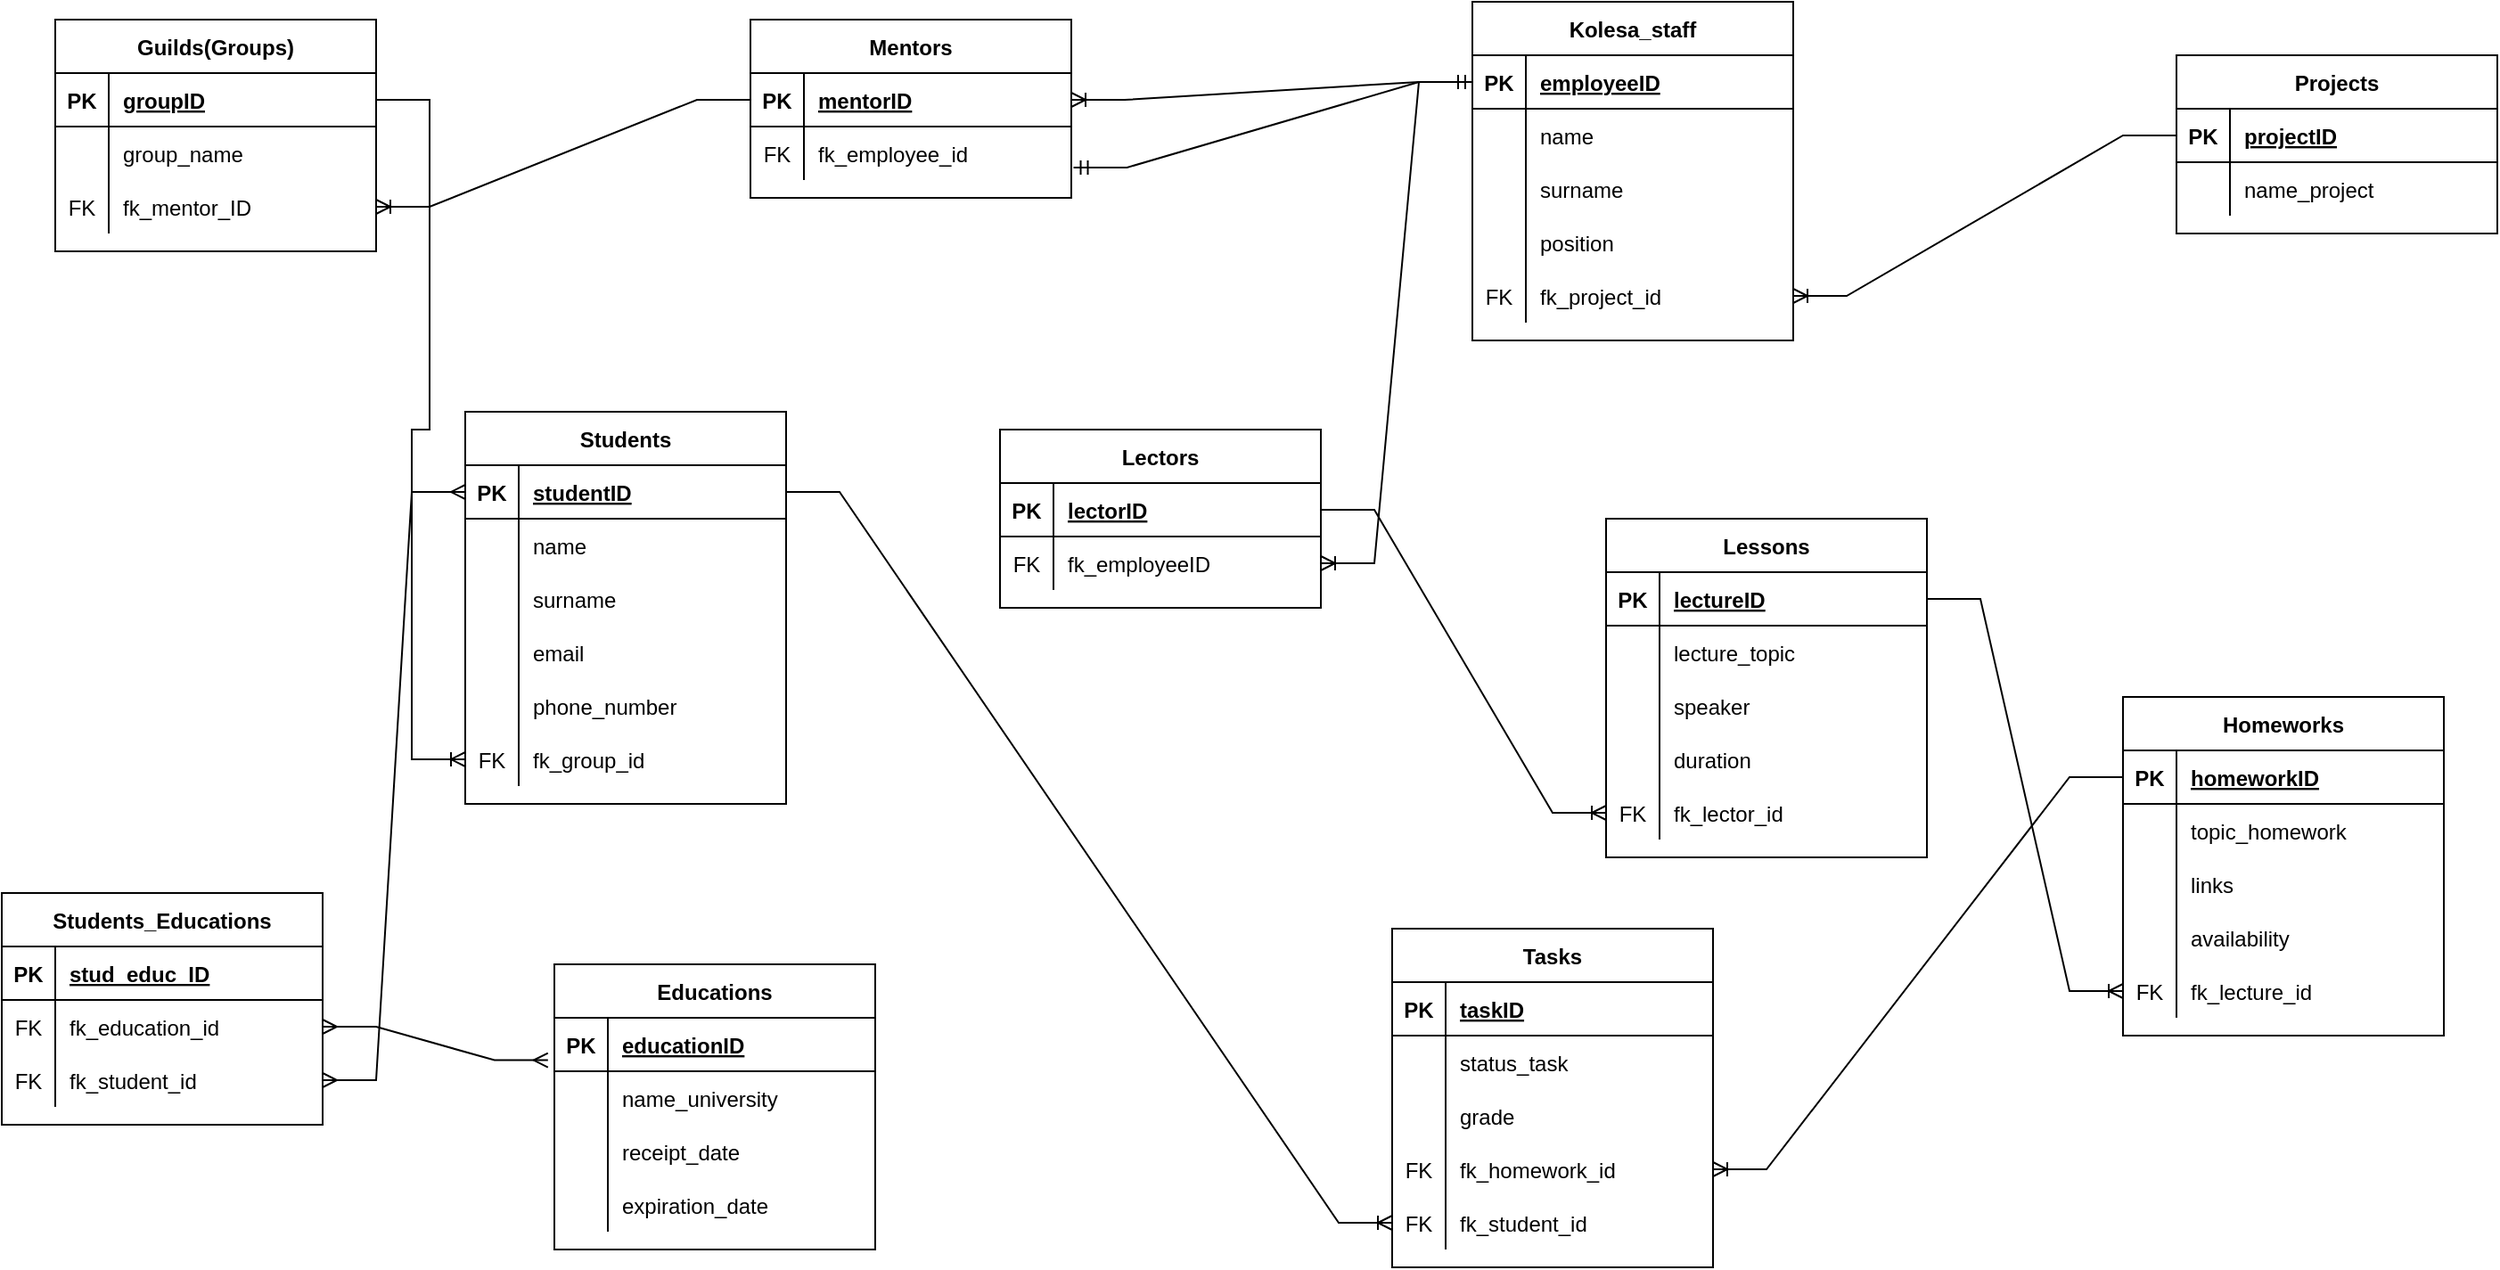 <mxfile version="20.4.0" type="device"><diagram id="Jk6Z-QrL-v_AgR-qYQv8" name="Страница 1"><mxGraphModel dx="1038" dy="521" grid="1" gridSize="10" guides="1" tooltips="1" connect="1" arrows="1" fold="1" page="1" pageScale="1" pageWidth="1600" pageHeight="1200" math="0" shadow="0"><root><mxCell id="0"/><mxCell id="1" parent="0"/><mxCell id="EWVESSJBIM8eGA957Fig-2" value="Students" style="shape=table;startSize=30;container=1;collapsible=1;childLayout=tableLayout;fixedRows=1;rowLines=0;fontStyle=1;align=center;resizeLast=1;" parent="1" vertex="1"><mxGeometry x="280" y="240" width="180" height="220" as="geometry"/></mxCell><mxCell id="EWVESSJBIM8eGA957Fig-3" value="" style="shape=tableRow;horizontal=0;startSize=0;swimlaneHead=0;swimlaneBody=0;fillColor=none;collapsible=0;dropTarget=0;points=[[0,0.5],[1,0.5]];portConstraint=eastwest;top=0;left=0;right=0;bottom=1;" parent="EWVESSJBIM8eGA957Fig-2" vertex="1"><mxGeometry y="30" width="180" height="30" as="geometry"/></mxCell><mxCell id="EWVESSJBIM8eGA957Fig-4" value="PK" style="shape=partialRectangle;connectable=0;fillColor=none;top=0;left=0;bottom=0;right=0;fontStyle=1;overflow=hidden;" parent="EWVESSJBIM8eGA957Fig-3" vertex="1"><mxGeometry width="30" height="30" as="geometry"><mxRectangle width="30" height="30" as="alternateBounds"/></mxGeometry></mxCell><mxCell id="EWVESSJBIM8eGA957Fig-5" value="studentID" style="shape=partialRectangle;connectable=0;fillColor=none;top=0;left=0;bottom=0;right=0;align=left;spacingLeft=6;fontStyle=5;overflow=hidden;" parent="EWVESSJBIM8eGA957Fig-3" vertex="1"><mxGeometry x="30" width="150" height="30" as="geometry"><mxRectangle width="150" height="30" as="alternateBounds"/></mxGeometry></mxCell><mxCell id="EWVESSJBIM8eGA957Fig-6" value="" style="shape=tableRow;horizontal=0;startSize=0;swimlaneHead=0;swimlaneBody=0;fillColor=none;collapsible=0;dropTarget=0;points=[[0,0.5],[1,0.5]];portConstraint=eastwest;top=0;left=0;right=0;bottom=0;" parent="EWVESSJBIM8eGA957Fig-2" vertex="1"><mxGeometry y="60" width="180" height="30" as="geometry"/></mxCell><mxCell id="EWVESSJBIM8eGA957Fig-7" value="" style="shape=partialRectangle;connectable=0;fillColor=none;top=0;left=0;bottom=0;right=0;editable=1;overflow=hidden;" parent="EWVESSJBIM8eGA957Fig-6" vertex="1"><mxGeometry width="30" height="30" as="geometry"><mxRectangle width="30" height="30" as="alternateBounds"/></mxGeometry></mxCell><mxCell id="EWVESSJBIM8eGA957Fig-8" value="name" style="shape=partialRectangle;connectable=0;fillColor=none;top=0;left=0;bottom=0;right=0;align=left;spacingLeft=6;overflow=hidden;" parent="EWVESSJBIM8eGA957Fig-6" vertex="1"><mxGeometry x="30" width="150" height="30" as="geometry"><mxRectangle width="150" height="30" as="alternateBounds"/></mxGeometry></mxCell><mxCell id="EWVESSJBIM8eGA957Fig-9" value="" style="shape=tableRow;horizontal=0;startSize=0;swimlaneHead=0;swimlaneBody=0;fillColor=none;collapsible=0;dropTarget=0;points=[[0,0.5],[1,0.5]];portConstraint=eastwest;top=0;left=0;right=0;bottom=0;" parent="EWVESSJBIM8eGA957Fig-2" vertex="1"><mxGeometry y="90" width="180" height="30" as="geometry"/></mxCell><mxCell id="EWVESSJBIM8eGA957Fig-10" value="" style="shape=partialRectangle;connectable=0;fillColor=none;top=0;left=0;bottom=0;right=0;editable=1;overflow=hidden;" parent="EWVESSJBIM8eGA957Fig-9" vertex="1"><mxGeometry width="30" height="30" as="geometry"><mxRectangle width="30" height="30" as="alternateBounds"/></mxGeometry></mxCell><mxCell id="EWVESSJBIM8eGA957Fig-11" value="surname" style="shape=partialRectangle;connectable=0;fillColor=none;top=0;left=0;bottom=0;right=0;align=left;spacingLeft=6;overflow=hidden;" parent="EWVESSJBIM8eGA957Fig-9" vertex="1"><mxGeometry x="30" width="150" height="30" as="geometry"><mxRectangle width="150" height="30" as="alternateBounds"/></mxGeometry></mxCell><mxCell id="EWVESSJBIM8eGA957Fig-12" value="" style="shape=tableRow;horizontal=0;startSize=0;swimlaneHead=0;swimlaneBody=0;fillColor=none;collapsible=0;dropTarget=0;points=[[0,0.5],[1,0.5]];portConstraint=eastwest;top=0;left=0;right=0;bottom=0;" parent="EWVESSJBIM8eGA957Fig-2" vertex="1"><mxGeometry y="120" width="180" height="30" as="geometry"/></mxCell><mxCell id="EWVESSJBIM8eGA957Fig-13" value="" style="shape=partialRectangle;connectable=0;fillColor=none;top=0;left=0;bottom=0;right=0;editable=1;overflow=hidden;" parent="EWVESSJBIM8eGA957Fig-12" vertex="1"><mxGeometry width="30" height="30" as="geometry"><mxRectangle width="30" height="30" as="alternateBounds"/></mxGeometry></mxCell><mxCell id="EWVESSJBIM8eGA957Fig-14" value="email" style="shape=partialRectangle;connectable=0;fillColor=none;top=0;left=0;bottom=0;right=0;align=left;spacingLeft=6;overflow=hidden;" parent="EWVESSJBIM8eGA957Fig-12" vertex="1"><mxGeometry x="30" width="150" height="30" as="geometry"><mxRectangle width="150" height="30" as="alternateBounds"/></mxGeometry></mxCell><mxCell id="EWVESSJBIM8eGA957Fig-15" value="" style="shape=tableRow;horizontal=0;startSize=0;swimlaneHead=0;swimlaneBody=0;fillColor=none;collapsible=0;dropTarget=0;points=[[0,0.5],[1,0.5]];portConstraint=eastwest;top=0;left=0;right=0;bottom=0;" parent="EWVESSJBIM8eGA957Fig-2" vertex="1"><mxGeometry y="150" width="180" height="30" as="geometry"/></mxCell><mxCell id="EWVESSJBIM8eGA957Fig-16" value="" style="shape=partialRectangle;connectable=0;fillColor=none;top=0;left=0;bottom=0;right=0;editable=1;overflow=hidden;" parent="EWVESSJBIM8eGA957Fig-15" vertex="1"><mxGeometry width="30" height="30" as="geometry"><mxRectangle width="30" height="30" as="alternateBounds"/></mxGeometry></mxCell><mxCell id="EWVESSJBIM8eGA957Fig-17" value="phone_number" style="shape=partialRectangle;connectable=0;fillColor=none;top=0;left=0;bottom=0;right=0;align=left;spacingLeft=6;overflow=hidden;" parent="EWVESSJBIM8eGA957Fig-15" vertex="1"><mxGeometry x="30" width="150" height="30" as="geometry"><mxRectangle width="150" height="30" as="alternateBounds"/></mxGeometry></mxCell><mxCell id="tkn9qqVCI7j-2H_ZCIQJ-44" value="" style="shape=tableRow;horizontal=0;startSize=0;swimlaneHead=0;swimlaneBody=0;fillColor=none;collapsible=0;dropTarget=0;points=[[0,0.5],[1,0.5]];portConstraint=eastwest;top=0;left=0;right=0;bottom=0;" parent="EWVESSJBIM8eGA957Fig-2" vertex="1"><mxGeometry y="180" width="180" height="30" as="geometry"/></mxCell><mxCell id="tkn9qqVCI7j-2H_ZCIQJ-45" value="FK" style="shape=partialRectangle;connectable=0;fillColor=none;top=0;left=0;bottom=0;right=0;fontStyle=0;overflow=hidden;" parent="tkn9qqVCI7j-2H_ZCIQJ-44" vertex="1"><mxGeometry width="30" height="30" as="geometry"><mxRectangle width="30" height="30" as="alternateBounds"/></mxGeometry></mxCell><mxCell id="tkn9qqVCI7j-2H_ZCIQJ-46" value="fk_group_id" style="shape=partialRectangle;connectable=0;fillColor=none;top=0;left=0;bottom=0;right=0;align=left;spacingLeft=6;fontStyle=0;overflow=hidden;" parent="tkn9qqVCI7j-2H_ZCIQJ-44" vertex="1"><mxGeometry x="30" width="150" height="30" as="geometry"><mxRectangle width="150" height="30" as="alternateBounds"/></mxGeometry></mxCell><mxCell id="EWVESSJBIM8eGA957Fig-18" value="Educations" style="shape=table;startSize=30;container=1;collapsible=1;childLayout=tableLayout;fixedRows=1;rowLines=0;fontStyle=1;align=center;resizeLast=1;" parent="1" vertex="1"><mxGeometry x="330" y="550" width="180" height="160" as="geometry"/></mxCell><mxCell id="EWVESSJBIM8eGA957Fig-19" value="" style="shape=tableRow;horizontal=0;startSize=0;swimlaneHead=0;swimlaneBody=0;fillColor=none;collapsible=0;dropTarget=0;points=[[0,0.5],[1,0.5]];portConstraint=eastwest;top=0;left=0;right=0;bottom=1;" parent="EWVESSJBIM8eGA957Fig-18" vertex="1"><mxGeometry y="30" width="180" height="30" as="geometry"/></mxCell><mxCell id="EWVESSJBIM8eGA957Fig-20" value="PK" style="shape=partialRectangle;connectable=0;fillColor=none;top=0;left=0;bottom=0;right=0;fontStyle=1;overflow=hidden;" parent="EWVESSJBIM8eGA957Fig-19" vertex="1"><mxGeometry width="30" height="30" as="geometry"><mxRectangle width="30" height="30" as="alternateBounds"/></mxGeometry></mxCell><mxCell id="EWVESSJBIM8eGA957Fig-21" value="educationID" style="shape=partialRectangle;connectable=0;fillColor=none;top=0;left=0;bottom=0;right=0;align=left;spacingLeft=6;fontStyle=5;overflow=hidden;" parent="EWVESSJBIM8eGA957Fig-19" vertex="1"><mxGeometry x="30" width="150" height="30" as="geometry"><mxRectangle width="150" height="30" as="alternateBounds"/></mxGeometry></mxCell><mxCell id="EWVESSJBIM8eGA957Fig-22" value="" style="shape=tableRow;horizontal=0;startSize=0;swimlaneHead=0;swimlaneBody=0;fillColor=none;collapsible=0;dropTarget=0;points=[[0,0.5],[1,0.5]];portConstraint=eastwest;top=0;left=0;right=0;bottom=0;" parent="EWVESSJBIM8eGA957Fig-18" vertex="1"><mxGeometry y="60" width="180" height="30" as="geometry"/></mxCell><mxCell id="EWVESSJBIM8eGA957Fig-23" value="" style="shape=partialRectangle;connectable=0;fillColor=none;top=0;left=0;bottom=0;right=0;editable=1;overflow=hidden;" parent="EWVESSJBIM8eGA957Fig-22" vertex="1"><mxGeometry width="30" height="30" as="geometry"><mxRectangle width="30" height="30" as="alternateBounds"/></mxGeometry></mxCell><mxCell id="EWVESSJBIM8eGA957Fig-24" value="name_university" style="shape=partialRectangle;connectable=0;fillColor=none;top=0;left=0;bottom=0;right=0;align=left;spacingLeft=6;overflow=hidden;" parent="EWVESSJBIM8eGA957Fig-22" vertex="1"><mxGeometry x="30" width="150" height="30" as="geometry"><mxRectangle width="150" height="30" as="alternateBounds"/></mxGeometry></mxCell><mxCell id="EWVESSJBIM8eGA957Fig-25" value="" style="shape=tableRow;horizontal=0;startSize=0;swimlaneHead=0;swimlaneBody=0;fillColor=none;collapsible=0;dropTarget=0;points=[[0,0.5],[1,0.5]];portConstraint=eastwest;top=0;left=0;right=0;bottom=0;" parent="EWVESSJBIM8eGA957Fig-18" vertex="1"><mxGeometry y="90" width="180" height="30" as="geometry"/></mxCell><mxCell id="EWVESSJBIM8eGA957Fig-26" value="" style="shape=partialRectangle;connectable=0;fillColor=none;top=0;left=0;bottom=0;right=0;editable=1;overflow=hidden;" parent="EWVESSJBIM8eGA957Fig-25" vertex="1"><mxGeometry width="30" height="30" as="geometry"><mxRectangle width="30" height="30" as="alternateBounds"/></mxGeometry></mxCell><mxCell id="EWVESSJBIM8eGA957Fig-27" value="receipt_date" style="shape=partialRectangle;connectable=0;fillColor=none;top=0;left=0;bottom=0;right=0;align=left;spacingLeft=6;overflow=hidden;" parent="EWVESSJBIM8eGA957Fig-25" vertex="1"><mxGeometry x="30" width="150" height="30" as="geometry"><mxRectangle width="150" height="30" as="alternateBounds"/></mxGeometry></mxCell><mxCell id="EWVESSJBIM8eGA957Fig-28" value="" style="shape=tableRow;horizontal=0;startSize=0;swimlaneHead=0;swimlaneBody=0;fillColor=none;collapsible=0;dropTarget=0;points=[[0,0.5],[1,0.5]];portConstraint=eastwest;top=0;left=0;right=0;bottom=0;" parent="EWVESSJBIM8eGA957Fig-18" vertex="1"><mxGeometry y="120" width="180" height="30" as="geometry"/></mxCell><mxCell id="EWVESSJBIM8eGA957Fig-29" value="" style="shape=partialRectangle;connectable=0;fillColor=none;top=0;left=0;bottom=0;right=0;editable=1;overflow=hidden;" parent="EWVESSJBIM8eGA957Fig-28" vertex="1"><mxGeometry width="30" height="30" as="geometry"><mxRectangle width="30" height="30" as="alternateBounds"/></mxGeometry></mxCell><mxCell id="EWVESSJBIM8eGA957Fig-30" value="expiration_date" style="shape=partialRectangle;connectable=0;fillColor=none;top=0;left=0;bottom=0;right=0;align=left;spacingLeft=6;overflow=hidden;" parent="EWVESSJBIM8eGA957Fig-28" vertex="1"><mxGeometry x="30" width="150" height="30" as="geometry"><mxRectangle width="150" height="30" as="alternateBounds"/></mxGeometry></mxCell><mxCell id="EWVESSJBIM8eGA957Fig-31" value="Kolesa_staff" style="shape=table;startSize=30;container=1;collapsible=1;childLayout=tableLayout;fixedRows=1;rowLines=0;fontStyle=1;align=center;resizeLast=1;" parent="1" vertex="1"><mxGeometry x="845" y="10" width="180" height="190" as="geometry"/></mxCell><mxCell id="EWVESSJBIM8eGA957Fig-32" value="" style="shape=tableRow;horizontal=0;startSize=0;swimlaneHead=0;swimlaneBody=0;fillColor=none;collapsible=0;dropTarget=0;points=[[0,0.5],[1,0.5]];portConstraint=eastwest;top=0;left=0;right=0;bottom=1;" parent="EWVESSJBIM8eGA957Fig-31" vertex="1"><mxGeometry y="30" width="180" height="30" as="geometry"/></mxCell><mxCell id="EWVESSJBIM8eGA957Fig-33" value="PK" style="shape=partialRectangle;connectable=0;fillColor=none;top=0;left=0;bottom=0;right=0;fontStyle=1;overflow=hidden;" parent="EWVESSJBIM8eGA957Fig-32" vertex="1"><mxGeometry width="30" height="30" as="geometry"><mxRectangle width="30" height="30" as="alternateBounds"/></mxGeometry></mxCell><mxCell id="EWVESSJBIM8eGA957Fig-34" value="employeeID" style="shape=partialRectangle;connectable=0;fillColor=none;top=0;left=0;bottom=0;right=0;align=left;spacingLeft=6;fontStyle=5;overflow=hidden;" parent="EWVESSJBIM8eGA957Fig-32" vertex="1"><mxGeometry x="30" width="150" height="30" as="geometry"><mxRectangle width="150" height="30" as="alternateBounds"/></mxGeometry></mxCell><mxCell id="EWVESSJBIM8eGA957Fig-35" value="" style="shape=tableRow;horizontal=0;startSize=0;swimlaneHead=0;swimlaneBody=0;fillColor=none;collapsible=0;dropTarget=0;points=[[0,0.5],[1,0.5]];portConstraint=eastwest;top=0;left=0;right=0;bottom=0;" parent="EWVESSJBIM8eGA957Fig-31" vertex="1"><mxGeometry y="60" width="180" height="30" as="geometry"/></mxCell><mxCell id="EWVESSJBIM8eGA957Fig-36" value="" style="shape=partialRectangle;connectable=0;fillColor=none;top=0;left=0;bottom=0;right=0;editable=1;overflow=hidden;" parent="EWVESSJBIM8eGA957Fig-35" vertex="1"><mxGeometry width="30" height="30" as="geometry"><mxRectangle width="30" height="30" as="alternateBounds"/></mxGeometry></mxCell><mxCell id="EWVESSJBIM8eGA957Fig-37" value="name" style="shape=partialRectangle;connectable=0;fillColor=none;top=0;left=0;bottom=0;right=0;align=left;spacingLeft=6;overflow=hidden;" parent="EWVESSJBIM8eGA957Fig-35" vertex="1"><mxGeometry x="30" width="150" height="30" as="geometry"><mxRectangle width="150" height="30" as="alternateBounds"/></mxGeometry></mxCell><mxCell id="EWVESSJBIM8eGA957Fig-38" value="" style="shape=tableRow;horizontal=0;startSize=0;swimlaneHead=0;swimlaneBody=0;fillColor=none;collapsible=0;dropTarget=0;points=[[0,0.5],[1,0.5]];portConstraint=eastwest;top=0;left=0;right=0;bottom=0;" parent="EWVESSJBIM8eGA957Fig-31" vertex="1"><mxGeometry y="90" width="180" height="30" as="geometry"/></mxCell><mxCell id="EWVESSJBIM8eGA957Fig-39" value="" style="shape=partialRectangle;connectable=0;fillColor=none;top=0;left=0;bottom=0;right=0;editable=1;overflow=hidden;" parent="EWVESSJBIM8eGA957Fig-38" vertex="1"><mxGeometry width="30" height="30" as="geometry"><mxRectangle width="30" height="30" as="alternateBounds"/></mxGeometry></mxCell><mxCell id="EWVESSJBIM8eGA957Fig-40" value="surname" style="shape=partialRectangle;connectable=0;fillColor=none;top=0;left=0;bottom=0;right=0;align=left;spacingLeft=6;overflow=hidden;" parent="EWVESSJBIM8eGA957Fig-38" vertex="1"><mxGeometry x="30" width="150" height="30" as="geometry"><mxRectangle width="150" height="30" as="alternateBounds"/></mxGeometry></mxCell><mxCell id="NXKLkAUmC9f2-T8aGfU1-58" value="" style="shape=tableRow;horizontal=0;startSize=0;swimlaneHead=0;swimlaneBody=0;fillColor=none;collapsible=0;dropTarget=0;points=[[0,0.5],[1,0.5]];portConstraint=eastwest;top=0;left=0;right=0;bottom=0;" parent="EWVESSJBIM8eGA957Fig-31" vertex="1"><mxGeometry y="120" width="180" height="30" as="geometry"/></mxCell><mxCell id="NXKLkAUmC9f2-T8aGfU1-59" value="" style="shape=partialRectangle;connectable=0;fillColor=none;top=0;left=0;bottom=0;right=0;editable=1;overflow=hidden;" parent="NXKLkAUmC9f2-T8aGfU1-58" vertex="1"><mxGeometry width="30" height="30" as="geometry"><mxRectangle width="30" height="30" as="alternateBounds"/></mxGeometry></mxCell><mxCell id="NXKLkAUmC9f2-T8aGfU1-60" value="position" style="shape=partialRectangle;connectable=0;fillColor=none;top=0;left=0;bottom=0;right=0;align=left;spacingLeft=6;overflow=hidden;" parent="NXKLkAUmC9f2-T8aGfU1-58" vertex="1"><mxGeometry x="30" width="150" height="30" as="geometry"><mxRectangle width="150" height="30" as="alternateBounds"/></mxGeometry></mxCell><mxCell id="ilPEvi_KDEx__4iAe6iM-4" value="" style="shape=tableRow;horizontal=0;startSize=0;swimlaneHead=0;swimlaneBody=0;fillColor=none;collapsible=0;dropTarget=0;points=[[0,0.5],[1,0.5]];portConstraint=eastwest;top=0;left=0;right=0;bottom=0;" vertex="1" parent="EWVESSJBIM8eGA957Fig-31"><mxGeometry y="150" width="180" height="30" as="geometry"/></mxCell><mxCell id="ilPEvi_KDEx__4iAe6iM-5" value="FK" style="shape=partialRectangle;connectable=0;fillColor=none;top=0;left=0;bottom=0;right=0;fontStyle=0;overflow=hidden;" vertex="1" parent="ilPEvi_KDEx__4iAe6iM-4"><mxGeometry width="30" height="30" as="geometry"><mxRectangle width="30" height="30" as="alternateBounds"/></mxGeometry></mxCell><mxCell id="ilPEvi_KDEx__4iAe6iM-6" value="fk_project_id" style="shape=partialRectangle;connectable=0;fillColor=none;top=0;left=0;bottom=0;right=0;align=left;spacingLeft=6;fontStyle=0;overflow=hidden;" vertex="1" parent="ilPEvi_KDEx__4iAe6iM-4"><mxGeometry x="30" width="150" height="30" as="geometry"><mxRectangle width="150" height="30" as="alternateBounds"/></mxGeometry></mxCell><mxCell id="NXKLkAUmC9f2-T8aGfU1-1" value="Lessons" style="shape=table;startSize=30;container=1;collapsible=1;childLayout=tableLayout;fixedRows=1;rowLines=0;fontStyle=1;align=center;resizeLast=1;" parent="1" vertex="1"><mxGeometry x="920" y="300" width="180" height="190" as="geometry"/></mxCell><mxCell id="NXKLkAUmC9f2-T8aGfU1-2" value="" style="shape=tableRow;horizontal=0;startSize=0;swimlaneHead=0;swimlaneBody=0;fillColor=none;collapsible=0;dropTarget=0;points=[[0,0.5],[1,0.5]];portConstraint=eastwest;top=0;left=0;right=0;bottom=1;" parent="NXKLkAUmC9f2-T8aGfU1-1" vertex="1"><mxGeometry y="30" width="180" height="30" as="geometry"/></mxCell><mxCell id="NXKLkAUmC9f2-T8aGfU1-3" value="PK" style="shape=partialRectangle;connectable=0;fillColor=none;top=0;left=0;bottom=0;right=0;fontStyle=1;overflow=hidden;" parent="NXKLkAUmC9f2-T8aGfU1-2" vertex="1"><mxGeometry width="30" height="30" as="geometry"><mxRectangle width="30" height="30" as="alternateBounds"/></mxGeometry></mxCell><mxCell id="NXKLkAUmC9f2-T8aGfU1-4" value="lectureID" style="shape=partialRectangle;connectable=0;fillColor=none;top=0;left=0;bottom=0;right=0;align=left;spacingLeft=6;fontStyle=5;overflow=hidden;" parent="NXKLkAUmC9f2-T8aGfU1-2" vertex="1"><mxGeometry x="30" width="150" height="30" as="geometry"><mxRectangle width="150" height="30" as="alternateBounds"/></mxGeometry></mxCell><mxCell id="NXKLkAUmC9f2-T8aGfU1-5" value="" style="shape=tableRow;horizontal=0;startSize=0;swimlaneHead=0;swimlaneBody=0;fillColor=none;collapsible=0;dropTarget=0;points=[[0,0.5],[1,0.5]];portConstraint=eastwest;top=0;left=0;right=0;bottom=0;" parent="NXKLkAUmC9f2-T8aGfU1-1" vertex="1"><mxGeometry y="60" width="180" height="30" as="geometry"/></mxCell><mxCell id="NXKLkAUmC9f2-T8aGfU1-6" value="" style="shape=partialRectangle;connectable=0;fillColor=none;top=0;left=0;bottom=0;right=0;editable=1;overflow=hidden;" parent="NXKLkAUmC9f2-T8aGfU1-5" vertex="1"><mxGeometry width="30" height="30" as="geometry"><mxRectangle width="30" height="30" as="alternateBounds"/></mxGeometry></mxCell><mxCell id="NXKLkAUmC9f2-T8aGfU1-7" value="lecture_topic" style="shape=partialRectangle;connectable=0;fillColor=none;top=0;left=0;bottom=0;right=0;align=left;spacingLeft=6;overflow=hidden;" parent="NXKLkAUmC9f2-T8aGfU1-5" vertex="1"><mxGeometry x="30" width="150" height="30" as="geometry"><mxRectangle width="150" height="30" as="alternateBounds"/></mxGeometry></mxCell><mxCell id="NXKLkAUmC9f2-T8aGfU1-8" value="" style="shape=tableRow;horizontal=0;startSize=0;swimlaneHead=0;swimlaneBody=0;fillColor=none;collapsible=0;dropTarget=0;points=[[0,0.5],[1,0.5]];portConstraint=eastwest;top=0;left=0;right=0;bottom=0;" parent="NXKLkAUmC9f2-T8aGfU1-1" vertex="1"><mxGeometry y="90" width="180" height="30" as="geometry"/></mxCell><mxCell id="NXKLkAUmC9f2-T8aGfU1-9" value="" style="shape=partialRectangle;connectable=0;fillColor=none;top=0;left=0;bottom=0;right=0;editable=1;overflow=hidden;" parent="NXKLkAUmC9f2-T8aGfU1-8" vertex="1"><mxGeometry width="30" height="30" as="geometry"><mxRectangle width="30" height="30" as="alternateBounds"/></mxGeometry></mxCell><mxCell id="NXKLkAUmC9f2-T8aGfU1-10" value="speaker" style="shape=partialRectangle;connectable=0;fillColor=none;top=0;left=0;bottom=0;right=0;align=left;spacingLeft=6;overflow=hidden;" parent="NXKLkAUmC9f2-T8aGfU1-8" vertex="1"><mxGeometry x="30" width="150" height="30" as="geometry"><mxRectangle width="150" height="30" as="alternateBounds"/></mxGeometry></mxCell><mxCell id="NXKLkAUmC9f2-T8aGfU1-11" value="" style="shape=tableRow;horizontal=0;startSize=0;swimlaneHead=0;swimlaneBody=0;fillColor=none;collapsible=0;dropTarget=0;points=[[0,0.5],[1,0.5]];portConstraint=eastwest;top=0;left=0;right=0;bottom=0;" parent="NXKLkAUmC9f2-T8aGfU1-1" vertex="1"><mxGeometry y="120" width="180" height="30" as="geometry"/></mxCell><mxCell id="NXKLkAUmC9f2-T8aGfU1-12" value="" style="shape=partialRectangle;connectable=0;fillColor=none;top=0;left=0;bottom=0;right=0;editable=1;overflow=hidden;" parent="NXKLkAUmC9f2-T8aGfU1-11" vertex="1"><mxGeometry width="30" height="30" as="geometry"><mxRectangle width="30" height="30" as="alternateBounds"/></mxGeometry></mxCell><mxCell id="NXKLkAUmC9f2-T8aGfU1-13" value="duration" style="shape=partialRectangle;connectable=0;fillColor=none;top=0;left=0;bottom=0;right=0;align=left;spacingLeft=6;overflow=hidden;" parent="NXKLkAUmC9f2-T8aGfU1-11" vertex="1"><mxGeometry x="30" width="150" height="30" as="geometry"><mxRectangle width="150" height="30" as="alternateBounds"/></mxGeometry></mxCell><mxCell id="tkn9qqVCI7j-2H_ZCIQJ-50" value="" style="shape=tableRow;horizontal=0;startSize=0;swimlaneHead=0;swimlaneBody=0;fillColor=none;collapsible=0;dropTarget=0;points=[[0,0.5],[1,0.5]];portConstraint=eastwest;top=0;left=0;right=0;bottom=0;" parent="NXKLkAUmC9f2-T8aGfU1-1" vertex="1"><mxGeometry y="150" width="180" height="30" as="geometry"/></mxCell><mxCell id="tkn9qqVCI7j-2H_ZCIQJ-51" value="FK" style="shape=partialRectangle;connectable=0;fillColor=none;top=0;left=0;bottom=0;right=0;fontStyle=0;overflow=hidden;" parent="tkn9qqVCI7j-2H_ZCIQJ-50" vertex="1"><mxGeometry width="30" height="30" as="geometry"><mxRectangle width="30" height="30" as="alternateBounds"/></mxGeometry></mxCell><mxCell id="tkn9qqVCI7j-2H_ZCIQJ-52" value="fk_lector_id" style="shape=partialRectangle;connectable=0;fillColor=none;top=0;left=0;bottom=0;right=0;align=left;spacingLeft=6;fontStyle=0;overflow=hidden;" parent="tkn9qqVCI7j-2H_ZCIQJ-50" vertex="1"><mxGeometry x="30" width="150" height="30" as="geometry"><mxRectangle width="150" height="30" as="alternateBounds"/></mxGeometry></mxCell><mxCell id="NXKLkAUmC9f2-T8aGfU1-20" value="Homeworks" style="shape=table;startSize=30;container=1;collapsible=1;childLayout=tableLayout;fixedRows=1;rowLines=0;fontStyle=1;align=center;resizeLast=1;" parent="1" vertex="1"><mxGeometry x="1210" y="400" width="180" height="190" as="geometry"/></mxCell><mxCell id="NXKLkAUmC9f2-T8aGfU1-21" value="" style="shape=tableRow;horizontal=0;startSize=0;swimlaneHead=0;swimlaneBody=0;fillColor=none;collapsible=0;dropTarget=0;points=[[0,0.5],[1,0.5]];portConstraint=eastwest;top=0;left=0;right=0;bottom=1;" parent="NXKLkAUmC9f2-T8aGfU1-20" vertex="1"><mxGeometry y="30" width="180" height="30" as="geometry"/></mxCell><mxCell id="NXKLkAUmC9f2-T8aGfU1-22" value="PK" style="shape=partialRectangle;connectable=0;fillColor=none;top=0;left=0;bottom=0;right=0;fontStyle=1;overflow=hidden;" parent="NXKLkAUmC9f2-T8aGfU1-21" vertex="1"><mxGeometry width="30" height="30" as="geometry"><mxRectangle width="30" height="30" as="alternateBounds"/></mxGeometry></mxCell><mxCell id="NXKLkAUmC9f2-T8aGfU1-23" value="homeworkID" style="shape=partialRectangle;connectable=0;fillColor=none;top=0;left=0;bottom=0;right=0;align=left;spacingLeft=6;fontStyle=5;overflow=hidden;" parent="NXKLkAUmC9f2-T8aGfU1-21" vertex="1"><mxGeometry x="30" width="150" height="30" as="geometry"><mxRectangle width="150" height="30" as="alternateBounds"/></mxGeometry></mxCell><mxCell id="NXKLkAUmC9f2-T8aGfU1-24" value="" style="shape=tableRow;horizontal=0;startSize=0;swimlaneHead=0;swimlaneBody=0;fillColor=none;collapsible=0;dropTarget=0;points=[[0,0.5],[1,0.5]];portConstraint=eastwest;top=0;left=0;right=0;bottom=0;" parent="NXKLkAUmC9f2-T8aGfU1-20" vertex="1"><mxGeometry y="60" width="180" height="30" as="geometry"/></mxCell><mxCell id="NXKLkAUmC9f2-T8aGfU1-25" value="" style="shape=partialRectangle;connectable=0;fillColor=none;top=0;left=0;bottom=0;right=0;editable=1;overflow=hidden;" parent="NXKLkAUmC9f2-T8aGfU1-24" vertex="1"><mxGeometry width="30" height="30" as="geometry"><mxRectangle width="30" height="30" as="alternateBounds"/></mxGeometry></mxCell><mxCell id="NXKLkAUmC9f2-T8aGfU1-26" value="topic_homework" style="shape=partialRectangle;connectable=0;fillColor=none;top=0;left=0;bottom=0;right=0;align=left;spacingLeft=6;overflow=hidden;" parent="NXKLkAUmC9f2-T8aGfU1-24" vertex="1"><mxGeometry x="30" width="150" height="30" as="geometry"><mxRectangle width="150" height="30" as="alternateBounds"/></mxGeometry></mxCell><mxCell id="NXKLkAUmC9f2-T8aGfU1-30" value="" style="shape=tableRow;horizontal=0;startSize=0;swimlaneHead=0;swimlaneBody=0;fillColor=none;collapsible=0;dropTarget=0;points=[[0,0.5],[1,0.5]];portConstraint=eastwest;top=0;left=0;right=0;bottom=0;" parent="NXKLkAUmC9f2-T8aGfU1-20" vertex="1"><mxGeometry y="90" width="180" height="30" as="geometry"/></mxCell><mxCell id="NXKLkAUmC9f2-T8aGfU1-31" value="" style="shape=partialRectangle;connectable=0;fillColor=none;top=0;left=0;bottom=0;right=0;editable=1;overflow=hidden;" parent="NXKLkAUmC9f2-T8aGfU1-30" vertex="1"><mxGeometry width="30" height="30" as="geometry"><mxRectangle width="30" height="30" as="alternateBounds"/></mxGeometry></mxCell><mxCell id="NXKLkAUmC9f2-T8aGfU1-32" value="links" style="shape=partialRectangle;connectable=0;fillColor=none;top=0;left=0;bottom=0;right=0;align=left;spacingLeft=6;overflow=hidden;" parent="NXKLkAUmC9f2-T8aGfU1-30" vertex="1"><mxGeometry x="30" width="150" height="30" as="geometry"><mxRectangle width="150" height="30" as="alternateBounds"/></mxGeometry></mxCell><mxCell id="NXKLkAUmC9f2-T8aGfU1-33" value="" style="shape=tableRow;horizontal=0;startSize=0;swimlaneHead=0;swimlaneBody=0;fillColor=none;collapsible=0;dropTarget=0;points=[[0,0.5],[1,0.5]];portConstraint=eastwest;top=0;left=0;right=0;bottom=0;" parent="NXKLkAUmC9f2-T8aGfU1-20" vertex="1"><mxGeometry y="120" width="180" height="30" as="geometry"/></mxCell><mxCell id="NXKLkAUmC9f2-T8aGfU1-34" value="" style="shape=partialRectangle;connectable=0;fillColor=none;top=0;left=0;bottom=0;right=0;editable=1;overflow=hidden;" parent="NXKLkAUmC9f2-T8aGfU1-33" vertex="1"><mxGeometry width="30" height="30" as="geometry"><mxRectangle width="30" height="30" as="alternateBounds"/></mxGeometry></mxCell><mxCell id="NXKLkAUmC9f2-T8aGfU1-35" value="availability" style="shape=partialRectangle;connectable=0;fillColor=none;top=0;left=0;bottom=0;right=0;align=left;spacingLeft=6;overflow=hidden;" parent="NXKLkAUmC9f2-T8aGfU1-33" vertex="1"><mxGeometry x="30" width="150" height="30" as="geometry"><mxRectangle width="150" height="30" as="alternateBounds"/></mxGeometry></mxCell><mxCell id="tkn9qqVCI7j-2H_ZCIQJ-14" value="" style="shape=tableRow;horizontal=0;startSize=0;swimlaneHead=0;swimlaneBody=0;fillColor=none;collapsible=0;dropTarget=0;points=[[0,0.5],[1,0.5]];portConstraint=eastwest;top=0;left=0;right=0;bottom=0;" parent="NXKLkAUmC9f2-T8aGfU1-20" vertex="1"><mxGeometry y="150" width="180" height="30" as="geometry"/></mxCell><mxCell id="tkn9qqVCI7j-2H_ZCIQJ-15" value="FK" style="shape=partialRectangle;connectable=0;fillColor=none;top=0;left=0;bottom=0;right=0;fontStyle=0;overflow=hidden;" parent="tkn9qqVCI7j-2H_ZCIQJ-14" vertex="1"><mxGeometry width="30" height="30" as="geometry"><mxRectangle width="30" height="30" as="alternateBounds"/></mxGeometry></mxCell><mxCell id="tkn9qqVCI7j-2H_ZCIQJ-16" value="fk_lecture_id" style="shape=partialRectangle;connectable=0;fillColor=none;top=0;left=0;bottom=0;right=0;align=left;spacingLeft=6;fontStyle=0;overflow=hidden;" parent="tkn9qqVCI7j-2H_ZCIQJ-14" vertex="1"><mxGeometry x="30" width="150" height="30" as="geometry"><mxRectangle width="150" height="30" as="alternateBounds"/></mxGeometry></mxCell><mxCell id="NXKLkAUmC9f2-T8aGfU1-36" value="Tasks" style="shape=table;startSize=30;container=1;collapsible=1;childLayout=tableLayout;fixedRows=1;rowLines=0;fontStyle=1;align=center;resizeLast=1;" parent="1" vertex="1"><mxGeometry x="800" y="530" width="180" height="190" as="geometry"/></mxCell><mxCell id="NXKLkAUmC9f2-T8aGfU1-37" value="" style="shape=tableRow;horizontal=0;startSize=0;swimlaneHead=0;swimlaneBody=0;fillColor=none;collapsible=0;dropTarget=0;points=[[0,0.5],[1,0.5]];portConstraint=eastwest;top=0;left=0;right=0;bottom=1;" parent="NXKLkAUmC9f2-T8aGfU1-36" vertex="1"><mxGeometry y="30" width="180" height="30" as="geometry"/></mxCell><mxCell id="NXKLkAUmC9f2-T8aGfU1-38" value="PK" style="shape=partialRectangle;connectable=0;fillColor=none;top=0;left=0;bottom=0;right=0;fontStyle=1;overflow=hidden;" parent="NXKLkAUmC9f2-T8aGfU1-37" vertex="1"><mxGeometry width="30" height="30" as="geometry"><mxRectangle width="30" height="30" as="alternateBounds"/></mxGeometry></mxCell><mxCell id="NXKLkAUmC9f2-T8aGfU1-39" value="taskID" style="shape=partialRectangle;connectable=0;fillColor=none;top=0;left=0;bottom=0;right=0;align=left;spacingLeft=6;fontStyle=5;overflow=hidden;" parent="NXKLkAUmC9f2-T8aGfU1-37" vertex="1"><mxGeometry x="30" width="150" height="30" as="geometry"><mxRectangle width="150" height="30" as="alternateBounds"/></mxGeometry></mxCell><mxCell id="NXKLkAUmC9f2-T8aGfU1-40" value="" style="shape=tableRow;horizontal=0;startSize=0;swimlaneHead=0;swimlaneBody=0;fillColor=none;collapsible=0;dropTarget=0;points=[[0,0.5],[1,0.5]];portConstraint=eastwest;top=0;left=0;right=0;bottom=0;" parent="NXKLkAUmC9f2-T8aGfU1-36" vertex="1"><mxGeometry y="60" width="180" height="30" as="geometry"/></mxCell><mxCell id="NXKLkAUmC9f2-T8aGfU1-41" value="" style="shape=partialRectangle;connectable=0;fillColor=none;top=0;left=0;bottom=0;right=0;editable=1;overflow=hidden;" parent="NXKLkAUmC9f2-T8aGfU1-40" vertex="1"><mxGeometry width="30" height="30" as="geometry"><mxRectangle width="30" height="30" as="alternateBounds"/></mxGeometry></mxCell><mxCell id="NXKLkAUmC9f2-T8aGfU1-42" value="status_task" style="shape=partialRectangle;connectable=0;fillColor=none;top=0;left=0;bottom=0;right=0;align=left;spacingLeft=6;overflow=hidden;" parent="NXKLkAUmC9f2-T8aGfU1-40" vertex="1"><mxGeometry x="30" width="150" height="30" as="geometry"><mxRectangle width="150" height="30" as="alternateBounds"/></mxGeometry></mxCell><mxCell id="NXKLkAUmC9f2-T8aGfU1-43" value="" style="shape=tableRow;horizontal=0;startSize=0;swimlaneHead=0;swimlaneBody=0;fillColor=none;collapsible=0;dropTarget=0;points=[[0,0.5],[1,0.5]];portConstraint=eastwest;top=0;left=0;right=0;bottom=0;" parent="NXKLkAUmC9f2-T8aGfU1-36" vertex="1"><mxGeometry y="90" width="180" height="30" as="geometry"/></mxCell><mxCell id="NXKLkAUmC9f2-T8aGfU1-44" value="" style="shape=partialRectangle;connectable=0;fillColor=none;top=0;left=0;bottom=0;right=0;editable=1;overflow=hidden;" parent="NXKLkAUmC9f2-T8aGfU1-43" vertex="1"><mxGeometry width="30" height="30" as="geometry"><mxRectangle width="30" height="30" as="alternateBounds"/></mxGeometry></mxCell><mxCell id="NXKLkAUmC9f2-T8aGfU1-45" value="grade" style="shape=partialRectangle;connectable=0;fillColor=none;top=0;left=0;bottom=0;right=0;align=left;spacingLeft=6;overflow=hidden;" parent="NXKLkAUmC9f2-T8aGfU1-43" vertex="1"><mxGeometry x="30" width="150" height="30" as="geometry"><mxRectangle width="150" height="30" as="alternateBounds"/></mxGeometry></mxCell><mxCell id="ilPEvi_KDEx__4iAe6iM-7" value="" style="shape=tableRow;horizontal=0;startSize=0;swimlaneHead=0;swimlaneBody=0;fillColor=none;collapsible=0;dropTarget=0;points=[[0,0.5],[1,0.5]];portConstraint=eastwest;top=0;left=0;right=0;bottom=0;" vertex="1" parent="NXKLkAUmC9f2-T8aGfU1-36"><mxGeometry y="120" width="180" height="30" as="geometry"/></mxCell><mxCell id="ilPEvi_KDEx__4iAe6iM-8" value="FK" style="shape=partialRectangle;connectable=0;fillColor=none;top=0;left=0;bottom=0;right=0;fontStyle=0;overflow=hidden;" vertex="1" parent="ilPEvi_KDEx__4iAe6iM-7"><mxGeometry width="30" height="30" as="geometry"><mxRectangle width="30" height="30" as="alternateBounds"/></mxGeometry></mxCell><mxCell id="ilPEvi_KDEx__4iAe6iM-9" value="fk_homework_id" style="shape=partialRectangle;connectable=0;fillColor=none;top=0;left=0;bottom=0;right=0;align=left;spacingLeft=6;fontStyle=0;overflow=hidden;" vertex="1" parent="ilPEvi_KDEx__4iAe6iM-7"><mxGeometry x="30" width="150" height="30" as="geometry"><mxRectangle width="150" height="30" as="alternateBounds"/></mxGeometry></mxCell><mxCell id="ilPEvi_KDEx__4iAe6iM-52" value="" style="shape=tableRow;horizontal=0;startSize=0;swimlaneHead=0;swimlaneBody=0;fillColor=none;collapsible=0;dropTarget=0;points=[[0,0.5],[1,0.5]];portConstraint=eastwest;top=0;left=0;right=0;bottom=0;" vertex="1" parent="NXKLkAUmC9f2-T8aGfU1-36"><mxGeometry y="150" width="180" height="30" as="geometry"/></mxCell><mxCell id="ilPEvi_KDEx__4iAe6iM-53" value="FK" style="shape=partialRectangle;connectable=0;fillColor=none;top=0;left=0;bottom=0;right=0;fontStyle=0;overflow=hidden;" vertex="1" parent="ilPEvi_KDEx__4iAe6iM-52"><mxGeometry width="30" height="30" as="geometry"><mxRectangle width="30" height="30" as="alternateBounds"/></mxGeometry></mxCell><mxCell id="ilPEvi_KDEx__4iAe6iM-54" value="fk_student_id" style="shape=partialRectangle;connectable=0;fillColor=none;top=0;left=0;bottom=0;right=0;align=left;spacingLeft=6;fontStyle=0;overflow=hidden;" vertex="1" parent="ilPEvi_KDEx__4iAe6iM-52"><mxGeometry x="30" width="150" height="30" as="geometry"><mxRectangle width="150" height="30" as="alternateBounds"/></mxGeometry></mxCell><mxCell id="NXKLkAUmC9f2-T8aGfU1-50" value="" style="edgeStyle=entityRelationEdgeStyle;fontSize=12;html=1;endArrow=ERmany;startArrow=ERmany;rounded=0;entryX=-0.02;entryY=0.793;entryDx=0;entryDy=0;entryPerimeter=0;exitX=1;exitY=0.5;exitDx=0;exitDy=0;" parent="1" source="tkn9qqVCI7j-2H_ZCIQJ-37" target="EWVESSJBIM8eGA957Fig-19" edge="1"><mxGeometry width="100" height="100" relative="1" as="geometry"><mxPoint x="120" y="550" as="sourcePoint"/><mxPoint x="220" y="450" as="targetPoint"/></mxGeometry></mxCell><mxCell id="NXKLkAUmC9f2-T8aGfU1-51" value="Projects" style="shape=table;startSize=30;container=1;collapsible=1;childLayout=tableLayout;fixedRows=1;rowLines=0;fontStyle=1;align=center;resizeLast=1;" parent="1" vertex="1"><mxGeometry x="1240" y="40" width="180" height="100" as="geometry"/></mxCell><mxCell id="NXKLkAUmC9f2-T8aGfU1-52" value="" style="shape=tableRow;horizontal=0;startSize=0;swimlaneHead=0;swimlaneBody=0;fillColor=none;collapsible=0;dropTarget=0;points=[[0,0.5],[1,0.5]];portConstraint=eastwest;top=0;left=0;right=0;bottom=1;" parent="NXKLkAUmC9f2-T8aGfU1-51" vertex="1"><mxGeometry y="30" width="180" height="30" as="geometry"/></mxCell><mxCell id="NXKLkAUmC9f2-T8aGfU1-53" value="PK" style="shape=partialRectangle;connectable=0;fillColor=none;top=0;left=0;bottom=0;right=0;fontStyle=1;overflow=hidden;" parent="NXKLkAUmC9f2-T8aGfU1-52" vertex="1"><mxGeometry width="30" height="30" as="geometry"><mxRectangle width="30" height="30" as="alternateBounds"/></mxGeometry></mxCell><mxCell id="NXKLkAUmC9f2-T8aGfU1-54" value="projectID" style="shape=partialRectangle;connectable=0;fillColor=none;top=0;left=0;bottom=0;right=0;align=left;spacingLeft=6;fontStyle=5;overflow=hidden;" parent="NXKLkAUmC9f2-T8aGfU1-52" vertex="1"><mxGeometry x="30" width="150" height="30" as="geometry"><mxRectangle width="150" height="30" as="alternateBounds"/></mxGeometry></mxCell><mxCell id="NXKLkAUmC9f2-T8aGfU1-55" value="" style="shape=tableRow;horizontal=0;startSize=0;swimlaneHead=0;swimlaneBody=0;fillColor=none;collapsible=0;dropTarget=0;points=[[0,0.5],[1,0.5]];portConstraint=eastwest;top=0;left=0;right=0;bottom=0;" parent="NXKLkAUmC9f2-T8aGfU1-51" vertex="1"><mxGeometry y="60" width="180" height="30" as="geometry"/></mxCell><mxCell id="NXKLkAUmC9f2-T8aGfU1-56" value="" style="shape=partialRectangle;connectable=0;fillColor=none;top=0;left=0;bottom=0;right=0;editable=1;overflow=hidden;" parent="NXKLkAUmC9f2-T8aGfU1-55" vertex="1"><mxGeometry width="30" height="30" as="geometry"><mxRectangle width="30" height="30" as="alternateBounds"/></mxGeometry></mxCell><mxCell id="NXKLkAUmC9f2-T8aGfU1-57" value="name_project" style="shape=partialRectangle;connectable=0;fillColor=none;top=0;left=0;bottom=0;right=0;align=left;spacingLeft=6;overflow=hidden;" parent="NXKLkAUmC9f2-T8aGfU1-55" vertex="1"><mxGeometry x="30" width="150" height="30" as="geometry"><mxRectangle width="150" height="30" as="alternateBounds"/></mxGeometry></mxCell><mxCell id="NXKLkAUmC9f2-T8aGfU1-65" value="" style="edgeStyle=entityRelationEdgeStyle;fontSize=12;html=1;endArrow=ERoneToMany;rounded=0;exitX=1;exitY=0.5;exitDx=0;exitDy=0;entryX=0;entryY=0.5;entryDx=0;entryDy=0;" parent="1" source="NXKLkAUmC9f2-T8aGfU1-2" target="tkn9qqVCI7j-2H_ZCIQJ-14" edge="1"><mxGeometry width="100" height="100" relative="1" as="geometry"><mxPoint x="750" y="520" as="sourcePoint"/><mxPoint x="850" y="420" as="targetPoint"/></mxGeometry></mxCell><mxCell id="tkn9qqVCI7j-2H_ZCIQJ-23" value="" style="edgeStyle=entityRelationEdgeStyle;fontSize=12;html=1;endArrow=ERoneToMany;rounded=0;entryX=1;entryY=0.5;entryDx=0;entryDy=0;exitX=0;exitY=0.5;exitDx=0;exitDy=0;" parent="1" source="NXKLkAUmC9f2-T8aGfU1-52" target="ilPEvi_KDEx__4iAe6iM-4" edge="1"><mxGeometry width="100" height="100" relative="1" as="geometry"><mxPoint x="790" y="40" as="sourcePoint"/><mxPoint x="880" y="170" as="targetPoint"/></mxGeometry></mxCell><mxCell id="tkn9qqVCI7j-2H_ZCIQJ-24" value="Students_Educations" style="shape=table;startSize=30;container=1;collapsible=1;childLayout=tableLayout;fixedRows=1;rowLines=0;fontStyle=1;align=center;resizeLast=1;" parent="1" vertex="1"><mxGeometry x="20" y="510" width="180" height="130" as="geometry"/></mxCell><mxCell id="tkn9qqVCI7j-2H_ZCIQJ-25" value="" style="shape=tableRow;horizontal=0;startSize=0;swimlaneHead=0;swimlaneBody=0;fillColor=none;collapsible=0;dropTarget=0;points=[[0,0.5],[1,0.5]];portConstraint=eastwest;top=0;left=0;right=0;bottom=1;" parent="tkn9qqVCI7j-2H_ZCIQJ-24" vertex="1"><mxGeometry y="30" width="180" height="30" as="geometry"/></mxCell><mxCell id="tkn9qqVCI7j-2H_ZCIQJ-26" value="PK" style="shape=partialRectangle;connectable=0;fillColor=none;top=0;left=0;bottom=0;right=0;fontStyle=1;overflow=hidden;" parent="tkn9qqVCI7j-2H_ZCIQJ-25" vertex="1"><mxGeometry width="30" height="30" as="geometry"><mxRectangle width="30" height="30" as="alternateBounds"/></mxGeometry></mxCell><mxCell id="tkn9qqVCI7j-2H_ZCIQJ-27" value="stud_educ_ID" style="shape=partialRectangle;connectable=0;fillColor=none;top=0;left=0;bottom=0;right=0;align=left;spacingLeft=6;fontStyle=5;overflow=hidden;" parent="tkn9qqVCI7j-2H_ZCIQJ-25" vertex="1"><mxGeometry x="30" width="150" height="30" as="geometry"><mxRectangle width="150" height="30" as="alternateBounds"/></mxGeometry></mxCell><mxCell id="tkn9qqVCI7j-2H_ZCIQJ-37" value="" style="shape=tableRow;horizontal=0;startSize=0;swimlaneHead=0;swimlaneBody=0;fillColor=none;collapsible=0;dropTarget=0;points=[[0,0.5],[1,0.5]];portConstraint=eastwest;top=0;left=0;right=0;bottom=0;" parent="tkn9qqVCI7j-2H_ZCIQJ-24" vertex="1"><mxGeometry y="60" width="180" height="30" as="geometry"/></mxCell><mxCell id="tkn9qqVCI7j-2H_ZCIQJ-38" value="FK" style="shape=partialRectangle;connectable=0;fillColor=none;top=0;left=0;bottom=0;right=0;fontStyle=0;overflow=hidden;" parent="tkn9qqVCI7j-2H_ZCIQJ-37" vertex="1"><mxGeometry width="30" height="30" as="geometry"><mxRectangle width="30" height="30" as="alternateBounds"/></mxGeometry></mxCell><mxCell id="tkn9qqVCI7j-2H_ZCIQJ-39" value="fk_education_id" style="shape=partialRectangle;connectable=0;fillColor=none;top=0;left=0;bottom=0;right=0;align=left;spacingLeft=6;fontStyle=0;overflow=hidden;" parent="tkn9qqVCI7j-2H_ZCIQJ-37" vertex="1"><mxGeometry x="30" width="150" height="30" as="geometry"><mxRectangle width="150" height="30" as="alternateBounds"/></mxGeometry></mxCell><mxCell id="tkn9qqVCI7j-2H_ZCIQJ-40" value="" style="shape=tableRow;horizontal=0;startSize=0;swimlaneHead=0;swimlaneBody=0;fillColor=none;collapsible=0;dropTarget=0;points=[[0,0.5],[1,0.5]];portConstraint=eastwest;top=0;left=0;right=0;bottom=0;" parent="tkn9qqVCI7j-2H_ZCIQJ-24" vertex="1"><mxGeometry y="90" width="180" height="30" as="geometry"/></mxCell><mxCell id="tkn9qqVCI7j-2H_ZCIQJ-41" value="FK" style="shape=partialRectangle;connectable=0;fillColor=none;top=0;left=0;bottom=0;right=0;fontStyle=0;overflow=hidden;" parent="tkn9qqVCI7j-2H_ZCIQJ-40" vertex="1"><mxGeometry width="30" height="30" as="geometry"><mxRectangle width="30" height="30" as="alternateBounds"/></mxGeometry></mxCell><mxCell id="tkn9qqVCI7j-2H_ZCIQJ-42" value="fk_student_id" style="shape=partialRectangle;connectable=0;fillColor=none;top=0;left=0;bottom=0;right=0;align=left;spacingLeft=6;fontStyle=0;overflow=hidden;" parent="tkn9qqVCI7j-2H_ZCIQJ-40" vertex="1"><mxGeometry x="30" width="150" height="30" as="geometry"><mxRectangle width="150" height="30" as="alternateBounds"/></mxGeometry></mxCell><mxCell id="tkn9qqVCI7j-2H_ZCIQJ-43" value="" style="edgeStyle=entityRelationEdgeStyle;fontSize=12;html=1;endArrow=ERmany;startArrow=ERmany;rounded=0;entryX=0;entryY=0.5;entryDx=0;entryDy=0;exitX=1;exitY=0.5;exitDx=0;exitDy=0;" parent="1" source="tkn9qqVCI7j-2H_ZCIQJ-40" target="EWVESSJBIM8eGA957Fig-3" edge="1"><mxGeometry width="100" height="100" relative="1" as="geometry"><mxPoint x="70" y="270" as="sourcePoint"/><mxPoint x="90" y="190" as="targetPoint"/></mxGeometry></mxCell><mxCell id="tkn9qqVCI7j-2H_ZCIQJ-47" value="" style="edgeStyle=entityRelationEdgeStyle;fontSize=12;html=1;endArrow=ERoneToMany;rounded=0;exitX=0;exitY=0.5;exitDx=0;exitDy=0;entryX=1;entryY=0.5;entryDx=0;entryDy=0;" parent="1" source="EWVESSJBIM8eGA957Fig-32" target="ilPEvi_KDEx__4iAe6iM-37" edge="1"><mxGeometry width="100" height="100" relative="1" as="geometry"><mxPoint x="570" y="300" as="sourcePoint"/><mxPoint x="680.36" y="93.4" as="targetPoint"/></mxGeometry></mxCell><mxCell id="ilPEvi_KDEx__4iAe6iM-1" value="" style="shape=tableRow;horizontal=0;startSize=0;swimlaneHead=0;swimlaneBody=0;fillColor=none;collapsible=0;dropTarget=0;points=[[0,0.5],[1,0.5]];portConstraint=eastwest;top=0;left=0;right=0;bottom=0;" vertex="1" parent="1"><mxGeometry x="460" y="220" width="180" height="30" as="geometry"/></mxCell><mxCell id="ilPEvi_KDEx__4iAe6iM-3" value="" style="shape=partialRectangle;connectable=0;fillColor=none;top=0;left=0;bottom=0;right=0;align=left;spacingLeft=6;fontStyle=0;overflow=hidden;" vertex="1" parent="1"><mxGeometry x="860" y="200" width="150" height="30" as="geometry"><mxRectangle width="150" height="30" as="alternateBounds"/></mxGeometry></mxCell><mxCell id="ilPEvi_KDEx__4iAe6iM-10" value="" style="edgeStyle=entityRelationEdgeStyle;fontSize=12;html=1;endArrow=ERoneToMany;rounded=0;exitX=0;exitY=0.5;exitDx=0;exitDy=0;entryX=1;entryY=0.5;entryDx=0;entryDy=0;" edge="1" parent="1" source="NXKLkAUmC9f2-T8aGfU1-21" target="ilPEvi_KDEx__4iAe6iM-7"><mxGeometry width="100" height="100" relative="1" as="geometry"><mxPoint x="770" y="790" as="sourcePoint"/><mxPoint x="870" y="690" as="targetPoint"/></mxGeometry></mxCell><mxCell id="ilPEvi_KDEx__4iAe6iM-11" value="Lectors" style="shape=table;startSize=30;container=1;collapsible=1;childLayout=tableLayout;fixedRows=1;rowLines=0;fontStyle=1;align=center;resizeLast=1;" vertex="1" parent="1"><mxGeometry x="580" y="250" width="180" height="100" as="geometry"/></mxCell><mxCell id="ilPEvi_KDEx__4iAe6iM-12" value="" style="shape=tableRow;horizontal=0;startSize=0;swimlaneHead=0;swimlaneBody=0;fillColor=none;collapsible=0;dropTarget=0;points=[[0,0.5],[1,0.5]];portConstraint=eastwest;top=0;left=0;right=0;bottom=1;" vertex="1" parent="ilPEvi_KDEx__4iAe6iM-11"><mxGeometry y="30" width="180" height="30" as="geometry"/></mxCell><mxCell id="ilPEvi_KDEx__4iAe6iM-13" value="PK" style="shape=partialRectangle;connectable=0;fillColor=none;top=0;left=0;bottom=0;right=0;fontStyle=1;overflow=hidden;" vertex="1" parent="ilPEvi_KDEx__4iAe6iM-12"><mxGeometry width="30" height="30" as="geometry"><mxRectangle width="30" height="30" as="alternateBounds"/></mxGeometry></mxCell><mxCell id="ilPEvi_KDEx__4iAe6iM-14" value="lectorID" style="shape=partialRectangle;connectable=0;fillColor=none;top=0;left=0;bottom=0;right=0;align=left;spacingLeft=6;fontStyle=5;overflow=hidden;" vertex="1" parent="ilPEvi_KDEx__4iAe6iM-12"><mxGeometry x="30" width="150" height="30" as="geometry"><mxRectangle width="150" height="30" as="alternateBounds"/></mxGeometry></mxCell><mxCell id="ilPEvi_KDEx__4iAe6iM-37" value="" style="shape=tableRow;horizontal=0;startSize=0;swimlaneHead=0;swimlaneBody=0;fillColor=none;collapsible=0;dropTarget=0;points=[[0,0.5],[1,0.5]];portConstraint=eastwest;top=0;left=0;right=0;bottom=0;" vertex="1" parent="ilPEvi_KDEx__4iAe6iM-11"><mxGeometry y="60" width="180" height="30" as="geometry"/></mxCell><mxCell id="ilPEvi_KDEx__4iAe6iM-38" value="FK" style="shape=partialRectangle;connectable=0;fillColor=none;top=0;left=0;bottom=0;right=0;fontStyle=0;overflow=hidden;" vertex="1" parent="ilPEvi_KDEx__4iAe6iM-37"><mxGeometry width="30" height="30" as="geometry"><mxRectangle width="30" height="30" as="alternateBounds"/></mxGeometry></mxCell><mxCell id="ilPEvi_KDEx__4iAe6iM-39" value="fk_employeeID" style="shape=partialRectangle;connectable=0;fillColor=none;top=0;left=0;bottom=0;right=0;align=left;spacingLeft=6;fontStyle=0;overflow=hidden;" vertex="1" parent="ilPEvi_KDEx__4iAe6iM-37"><mxGeometry x="30" width="150" height="30" as="geometry"><mxRectangle width="150" height="30" as="alternateBounds"/></mxGeometry></mxCell><mxCell id="ilPEvi_KDEx__4iAe6iM-24" value="Mentors" style="shape=table;startSize=30;container=1;collapsible=1;childLayout=tableLayout;fixedRows=1;rowLines=0;fontStyle=1;align=center;resizeLast=1;" vertex="1" parent="1"><mxGeometry x="440" y="20" width="180" height="100" as="geometry"/></mxCell><mxCell id="ilPEvi_KDEx__4iAe6iM-25" value="" style="shape=tableRow;horizontal=0;startSize=0;swimlaneHead=0;swimlaneBody=0;fillColor=none;collapsible=0;dropTarget=0;points=[[0,0.5],[1,0.5]];portConstraint=eastwest;top=0;left=0;right=0;bottom=1;" vertex="1" parent="ilPEvi_KDEx__4iAe6iM-24"><mxGeometry y="30" width="180" height="30" as="geometry"/></mxCell><mxCell id="ilPEvi_KDEx__4iAe6iM-26" value="PK" style="shape=partialRectangle;connectable=0;fillColor=none;top=0;left=0;bottom=0;right=0;fontStyle=1;overflow=hidden;" vertex="1" parent="ilPEvi_KDEx__4iAe6iM-25"><mxGeometry width="30" height="30" as="geometry"><mxRectangle width="30" height="30" as="alternateBounds"/></mxGeometry></mxCell><mxCell id="ilPEvi_KDEx__4iAe6iM-27" value="mentorID" style="shape=partialRectangle;connectable=0;fillColor=none;top=0;left=0;bottom=0;right=0;align=left;spacingLeft=6;fontStyle=5;overflow=hidden;" vertex="1" parent="ilPEvi_KDEx__4iAe6iM-25"><mxGeometry x="30" width="150" height="30" as="geometry"><mxRectangle width="150" height="30" as="alternateBounds"/></mxGeometry></mxCell><mxCell id="ilPEvi_KDEx__4iAe6iM-48" value="" style="shape=tableRow;horizontal=0;startSize=0;swimlaneHead=0;swimlaneBody=0;fillColor=none;collapsible=0;dropTarget=0;points=[[0,0.5],[1,0.5]];portConstraint=eastwest;top=0;left=0;right=0;bottom=0;" vertex="1" parent="ilPEvi_KDEx__4iAe6iM-24"><mxGeometry y="60" width="180" height="30" as="geometry"/></mxCell><mxCell id="ilPEvi_KDEx__4iAe6iM-49" value="FK" style="shape=partialRectangle;connectable=0;fillColor=none;top=0;left=0;bottom=0;right=0;fontStyle=0;overflow=hidden;" vertex="1" parent="ilPEvi_KDEx__4iAe6iM-48"><mxGeometry width="30" height="30" as="geometry"><mxRectangle width="30" height="30" as="alternateBounds"/></mxGeometry></mxCell><mxCell id="ilPEvi_KDEx__4iAe6iM-50" value="fk_employee_id" style="shape=partialRectangle;connectable=0;fillColor=none;top=0;left=0;bottom=0;right=0;align=left;spacingLeft=6;fontStyle=0;overflow=hidden;" vertex="1" parent="ilPEvi_KDEx__4iAe6iM-48"><mxGeometry x="30" width="150" height="30" as="geometry"><mxRectangle width="150" height="30" as="alternateBounds"/></mxGeometry></mxCell><mxCell id="ilPEvi_KDEx__4iAe6iM-40" value="" style="edgeStyle=entityRelationEdgeStyle;fontSize=12;html=1;endArrow=ERoneToMany;rounded=0;exitX=0;exitY=0.5;exitDx=0;exitDy=0;entryX=1;entryY=0.5;entryDx=0;entryDy=0;" edge="1" parent="1" source="EWVESSJBIM8eGA957Fig-32" target="ilPEvi_KDEx__4iAe6iM-25"><mxGeometry width="100" height="100" relative="1" as="geometry"><mxPoint x="855" y="65" as="sourcePoint"/><mxPoint x="693.6" y="104.21" as="targetPoint"/></mxGeometry></mxCell><mxCell id="ilPEvi_KDEx__4iAe6iM-44" value="" style="edgeStyle=entityRelationEdgeStyle;fontSize=12;html=1;endArrow=ERoneToMany;rounded=0;exitX=1;exitY=0.5;exitDx=0;exitDy=0;entryX=0;entryY=0.5;entryDx=0;entryDy=0;" edge="1" parent="1" source="ilPEvi_KDEx__4iAe6iM-12" target="tkn9qqVCI7j-2H_ZCIQJ-50"><mxGeometry width="100" height="100" relative="1" as="geometry"><mxPoint x="640" y="540" as="sourcePoint"/><mxPoint x="740" y="440" as="targetPoint"/></mxGeometry></mxCell><mxCell id="ilPEvi_KDEx__4iAe6iM-51" value="" style="edgeStyle=entityRelationEdgeStyle;fontSize=12;html=1;endArrow=ERmandOne;startArrow=ERmandOne;rounded=0;entryX=0;entryY=0.5;entryDx=0;entryDy=0;exitX=1.007;exitY=0.767;exitDx=0;exitDy=0;exitPerimeter=0;" edge="1" parent="1" source="ilPEvi_KDEx__4iAe6iM-48" target="EWVESSJBIM8eGA957Fig-32"><mxGeometry width="100" height="100" relative="1" as="geometry"><mxPoint x="640" y="240" as="sourcePoint"/><mxPoint x="740" y="140" as="targetPoint"/></mxGeometry></mxCell><mxCell id="ilPEvi_KDEx__4iAe6iM-55" value="" style="edgeStyle=entityRelationEdgeStyle;fontSize=12;html=1;endArrow=ERoneToMany;rounded=0;exitX=1;exitY=0.5;exitDx=0;exitDy=0;entryX=0;entryY=0.5;entryDx=0;entryDy=0;" edge="1" parent="1" source="EWVESSJBIM8eGA957Fig-3" target="ilPEvi_KDEx__4iAe6iM-52"><mxGeometry width="100" height="100" relative="1" as="geometry"><mxPoint x="520" y="520" as="sourcePoint"/><mxPoint x="620" y="420" as="targetPoint"/></mxGeometry></mxCell><mxCell id="ilPEvi_KDEx__4iAe6iM-56" value="Guilds(Groups)" style="shape=table;startSize=30;container=1;collapsible=1;childLayout=tableLayout;fixedRows=1;rowLines=0;fontStyle=1;align=center;resizeLast=1;" vertex="1" parent="1"><mxGeometry x="50" y="20" width="180" height="130" as="geometry"/></mxCell><mxCell id="ilPEvi_KDEx__4iAe6iM-57" value="" style="shape=tableRow;horizontal=0;startSize=0;swimlaneHead=0;swimlaneBody=0;fillColor=none;collapsible=0;dropTarget=0;points=[[0,0.5],[1,0.5]];portConstraint=eastwest;top=0;left=0;right=0;bottom=1;" vertex="1" parent="ilPEvi_KDEx__4iAe6iM-56"><mxGeometry y="30" width="180" height="30" as="geometry"/></mxCell><mxCell id="ilPEvi_KDEx__4iAe6iM-58" value="PK" style="shape=partialRectangle;connectable=0;fillColor=none;top=0;left=0;bottom=0;right=0;fontStyle=1;overflow=hidden;" vertex="1" parent="ilPEvi_KDEx__4iAe6iM-57"><mxGeometry width="30" height="30" as="geometry"><mxRectangle width="30" height="30" as="alternateBounds"/></mxGeometry></mxCell><mxCell id="ilPEvi_KDEx__4iAe6iM-59" value="groupID" style="shape=partialRectangle;connectable=0;fillColor=none;top=0;left=0;bottom=0;right=0;align=left;spacingLeft=6;fontStyle=5;overflow=hidden;" vertex="1" parent="ilPEvi_KDEx__4iAe6iM-57"><mxGeometry x="30" width="150" height="30" as="geometry"><mxRectangle width="150" height="30" as="alternateBounds"/></mxGeometry></mxCell><mxCell id="ilPEvi_KDEx__4iAe6iM-60" value="" style="shape=tableRow;horizontal=0;startSize=0;swimlaneHead=0;swimlaneBody=0;fillColor=none;collapsible=0;dropTarget=0;points=[[0,0.5],[1,0.5]];portConstraint=eastwest;top=0;left=0;right=0;bottom=0;" vertex="1" parent="ilPEvi_KDEx__4iAe6iM-56"><mxGeometry y="60" width="180" height="30" as="geometry"/></mxCell><mxCell id="ilPEvi_KDEx__4iAe6iM-61" value="" style="shape=partialRectangle;connectable=0;fillColor=none;top=0;left=0;bottom=0;right=0;editable=1;overflow=hidden;" vertex="1" parent="ilPEvi_KDEx__4iAe6iM-60"><mxGeometry width="30" height="30" as="geometry"><mxRectangle width="30" height="30" as="alternateBounds"/></mxGeometry></mxCell><mxCell id="ilPEvi_KDEx__4iAe6iM-62" value="group_name" style="shape=partialRectangle;connectable=0;fillColor=none;top=0;left=0;bottom=0;right=0;align=left;spacingLeft=6;overflow=hidden;" vertex="1" parent="ilPEvi_KDEx__4iAe6iM-60"><mxGeometry x="30" width="150" height="30" as="geometry"><mxRectangle width="150" height="30" as="alternateBounds"/></mxGeometry></mxCell><mxCell id="ilPEvi_KDEx__4iAe6iM-69" value="" style="shape=tableRow;horizontal=0;startSize=0;swimlaneHead=0;swimlaneBody=0;fillColor=none;collapsible=0;dropTarget=0;points=[[0,0.5],[1,0.5]];portConstraint=eastwest;top=0;left=0;right=0;bottom=0;" vertex="1" parent="ilPEvi_KDEx__4iAe6iM-56"><mxGeometry y="90" width="180" height="30" as="geometry"/></mxCell><mxCell id="ilPEvi_KDEx__4iAe6iM-70" value="FK" style="shape=partialRectangle;connectable=0;fillColor=none;top=0;left=0;bottom=0;right=0;fontStyle=0;overflow=hidden;" vertex="1" parent="ilPEvi_KDEx__4iAe6iM-69"><mxGeometry width="30" height="30" as="geometry"><mxRectangle width="30" height="30" as="alternateBounds"/></mxGeometry></mxCell><mxCell id="ilPEvi_KDEx__4iAe6iM-71" value="fk_mentor_ID" style="shape=partialRectangle;connectable=0;fillColor=none;top=0;left=0;bottom=0;right=0;align=left;spacingLeft=6;fontStyle=0;overflow=hidden;" vertex="1" parent="ilPEvi_KDEx__4iAe6iM-69"><mxGeometry x="30" width="150" height="30" as="geometry"><mxRectangle width="150" height="30" as="alternateBounds"/></mxGeometry></mxCell><mxCell id="ilPEvi_KDEx__4iAe6iM-72" value="" style="edgeStyle=entityRelationEdgeStyle;fontSize=12;html=1;endArrow=ERoneToMany;rounded=0;exitX=0;exitY=0.5;exitDx=0;exitDy=0;entryX=1;entryY=0.5;entryDx=0;entryDy=0;" edge="1" parent="1" source="ilPEvi_KDEx__4iAe6iM-25" target="ilPEvi_KDEx__4iAe6iM-69"><mxGeometry width="100" height="100" relative="1" as="geometry"><mxPoint x="390" y="230" as="sourcePoint"/><mxPoint x="490" y="130" as="targetPoint"/></mxGeometry></mxCell><mxCell id="ilPEvi_KDEx__4iAe6iM-73" value="" style="edgeStyle=entityRelationEdgeStyle;fontSize=12;html=1;endArrow=ERoneToMany;rounded=0;exitX=1;exitY=0.5;exitDx=0;exitDy=0;entryX=0;entryY=0.5;entryDx=0;entryDy=0;" edge="1" parent="1" source="ilPEvi_KDEx__4iAe6iM-57" target="tkn9qqVCI7j-2H_ZCIQJ-44"><mxGeometry width="100" height="100" relative="1" as="geometry"><mxPoint x="70" y="360" as="sourcePoint"/><mxPoint x="170" y="260" as="targetPoint"/></mxGeometry></mxCell></root></mxGraphModel></diagram></mxfile>